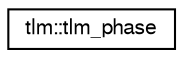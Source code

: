 digraph "Graphical Class Hierarchy"
{
  edge [fontname="FreeSans",fontsize="10",labelfontname="FreeSans",labelfontsize="10"];
  node [fontname="FreeSans",fontsize="10",shape=record];
  rankdir="LR";
  Node0 [label="tlm::tlm_phase",height=0.2,width=0.4,color="black", fillcolor="white", style="filled",URL="$a02491.html"];
}
